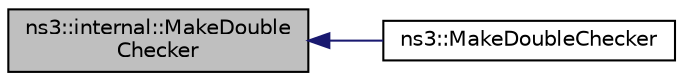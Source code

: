 digraph "ns3::internal::MakeDoubleChecker"
{
  edge [fontname="Helvetica",fontsize="10",labelfontname="Helvetica",labelfontsize="10"];
  node [fontname="Helvetica",fontsize="10",shape=record];
  rankdir="LR";
  Node1 [label="ns3::internal::MakeDouble\lChecker",height=0.2,width=0.4,color="black", fillcolor="grey75", style="filled", fontcolor="black"];
  Node1 -> Node2 [dir="back",color="midnightblue",fontsize="10",style="solid"];
  Node2 [label="ns3::MakeDoubleChecker",height=0.2,width=0.4,color="black", fillcolor="white", style="filled",URL="$d7/d2e/namespacens3.html#a0f8000e7b66dd988358648f0b16c7709"];
}
